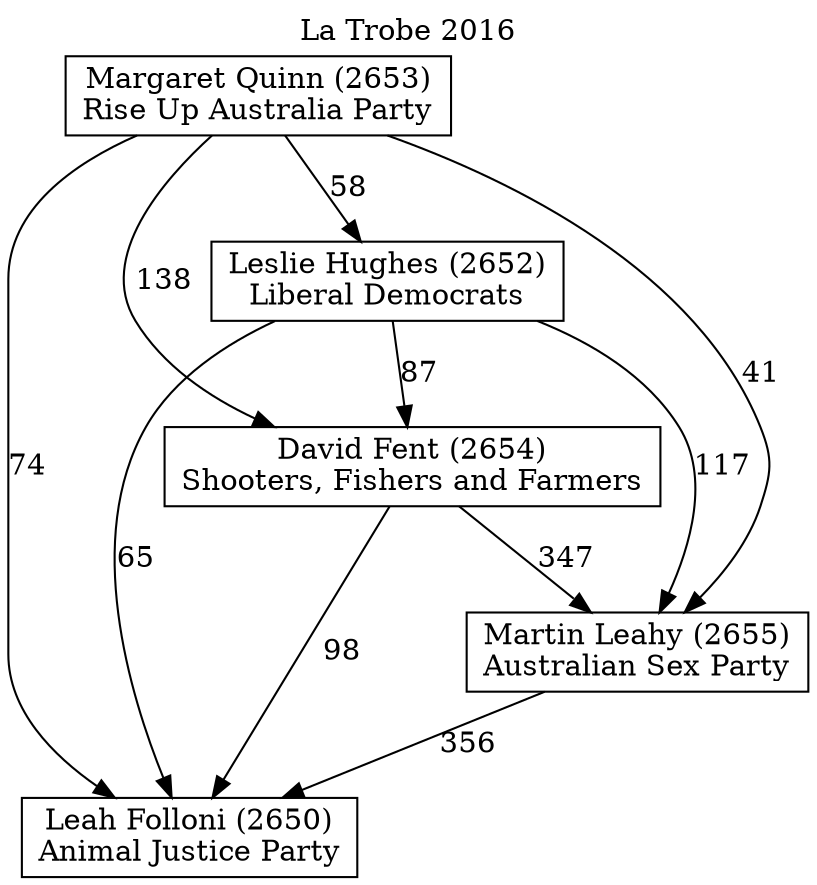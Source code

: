 // House preference flow
digraph "Leah Folloni (2650)_La Trobe_2016" {
	graph [label="La Trobe 2016" labelloc=t mclimit=10]
	node [shape=box]
	"Margaret Quinn (2653)" [label="Margaret Quinn (2653)
Rise Up Australia Party"]
	"Leah Folloni (2650)" [label="Leah Folloni (2650)
Animal Justice Party"]
	"Leslie Hughes (2652)" [label="Leslie Hughes (2652)
Liberal Democrats"]
	"David Fent (2654)" [label="David Fent (2654)
Shooters, Fishers and Farmers"]
	"Martin Leahy (2655)" [label="Martin Leahy (2655)
Australian Sex Party"]
	"Leslie Hughes (2652)" -> "Leah Folloni (2650)" [label=65]
	"Margaret Quinn (2653)" -> "Martin Leahy (2655)" [label=41]
	"Leslie Hughes (2652)" -> "David Fent (2654)" [label=87]
	"Martin Leahy (2655)" -> "Leah Folloni (2650)" [label=356]
	"David Fent (2654)" -> "Leah Folloni (2650)" [label=98]
	"David Fent (2654)" -> "Martin Leahy (2655)" [label=347]
	"Margaret Quinn (2653)" -> "David Fent (2654)" [label=138]
	"Margaret Quinn (2653)" -> "Leslie Hughes (2652)" [label=58]
	"Margaret Quinn (2653)" -> "Leah Folloni (2650)" [label=74]
	"Leslie Hughes (2652)" -> "Martin Leahy (2655)" [label=117]
}
